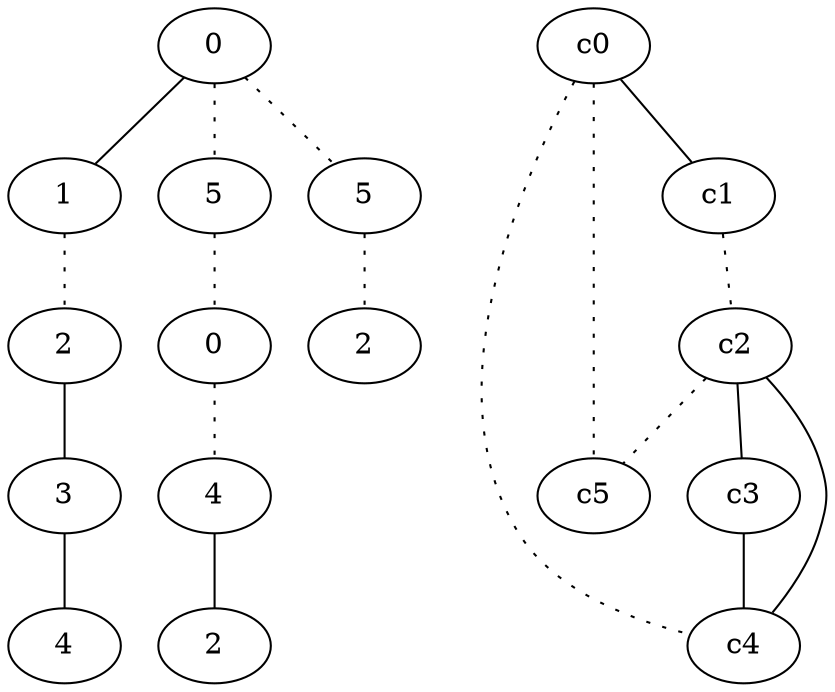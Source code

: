 graph {
a0[label=0];
a1[label=1];
a2[label=2];
a3[label=3];
a4[label=4];
a5[label=5];
a6[label=0];
a7[label=4];
a8[label=2];
a9[label=5];
a10[label=2];
a0 -- a1;
a0 -- a5 [style=dotted];
a0 -- a9 [style=dotted];
a1 -- a2 [style=dotted];
a2 -- a3;
a3 -- a4;
a5 -- a6 [style=dotted];
a6 -- a7 [style=dotted];
a7 -- a8;
a9 -- a10 [style=dotted];
c0 -- c1;
c0 -- c4 [style=dotted];
c0 -- c5 [style=dotted];
c1 -- c2 [style=dotted];
c2 -- c3;
c2 -- c4;
c2 -- c5 [style=dotted];
c3 -- c4;
}
